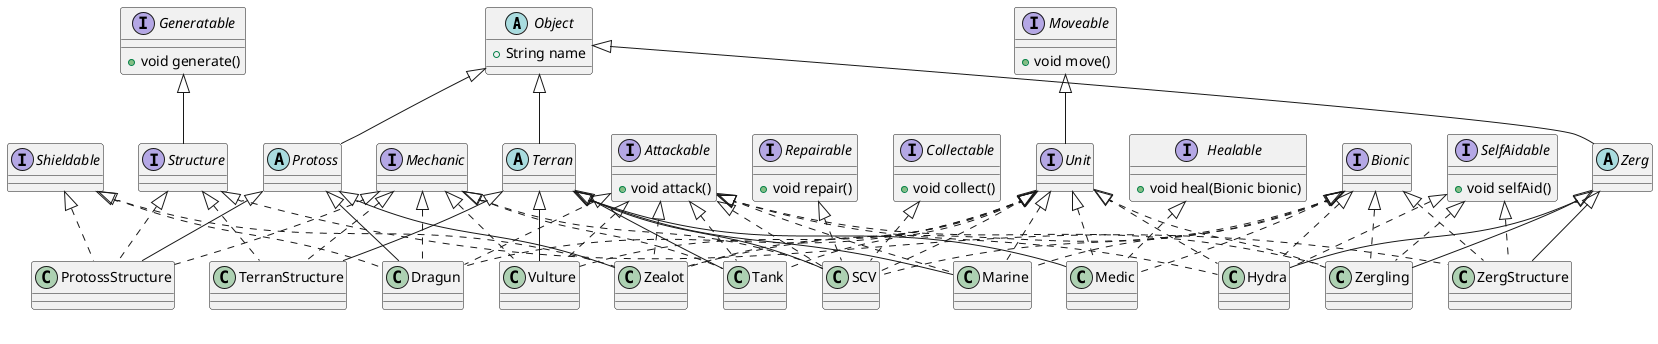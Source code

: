 @startuml

abstract class Object {
    + String name
}

abstract class Terran extends Object
abstract class Zerg extends Object
abstract class Protoss extends Object

interface Bionic
interface Mechanic
interface Unit implements Moveable {
}
interface Structure {
}
interface Attackable {
    + void attack()
}
interface Healable {
    + void heal(Bionic bionic)
}
interface Shieldable
interface Collectable {
    + void collect()
}
interface Repairable {
    + void repair()
}
interface Generatable {
    + void generate()
}
interface SelfAidable {
    + void selfAid()
}
interface Moveable {
    + void move()
}

interface Structure implements Generatable {
}

class ProtossStructure extends Protoss implements Structure, Mechanic, Shieldable {

}

class ZergStructure extends Zerg implements Structure, Bionic, SelfAidable{
}

class TerranStructure extends Terran implements Structure, Mechanic {

}

class Marine extends Terran implements Unit, Bionic, Attackable {
}

class Medic extends Terran implements Unit, Bionic, Healable {
}

class Vulture extends Terran implements Unit, Mechanic, Attackable{
}

class Tank extends Terran implements Unit, Mechanic, Attackable {
}

class SCV extends Terran implements Unit, Bionic, Mechanic, Attackable, Collectable, Repairable {
}

class Zergling extends Zerg implements Unit, Bionic, Attackable, SelfAidable {
}

class Hydra extends Zerg implements Unit, Bionic, Attackable, SelfAidable {
}

class Zealot extends Protoss implements Unit, Bionic, Attackable, Shieldable {
}

class Dragun extends Protoss implements Unit, Mechanic, Attackable, Shieldable {
}

@enduml
